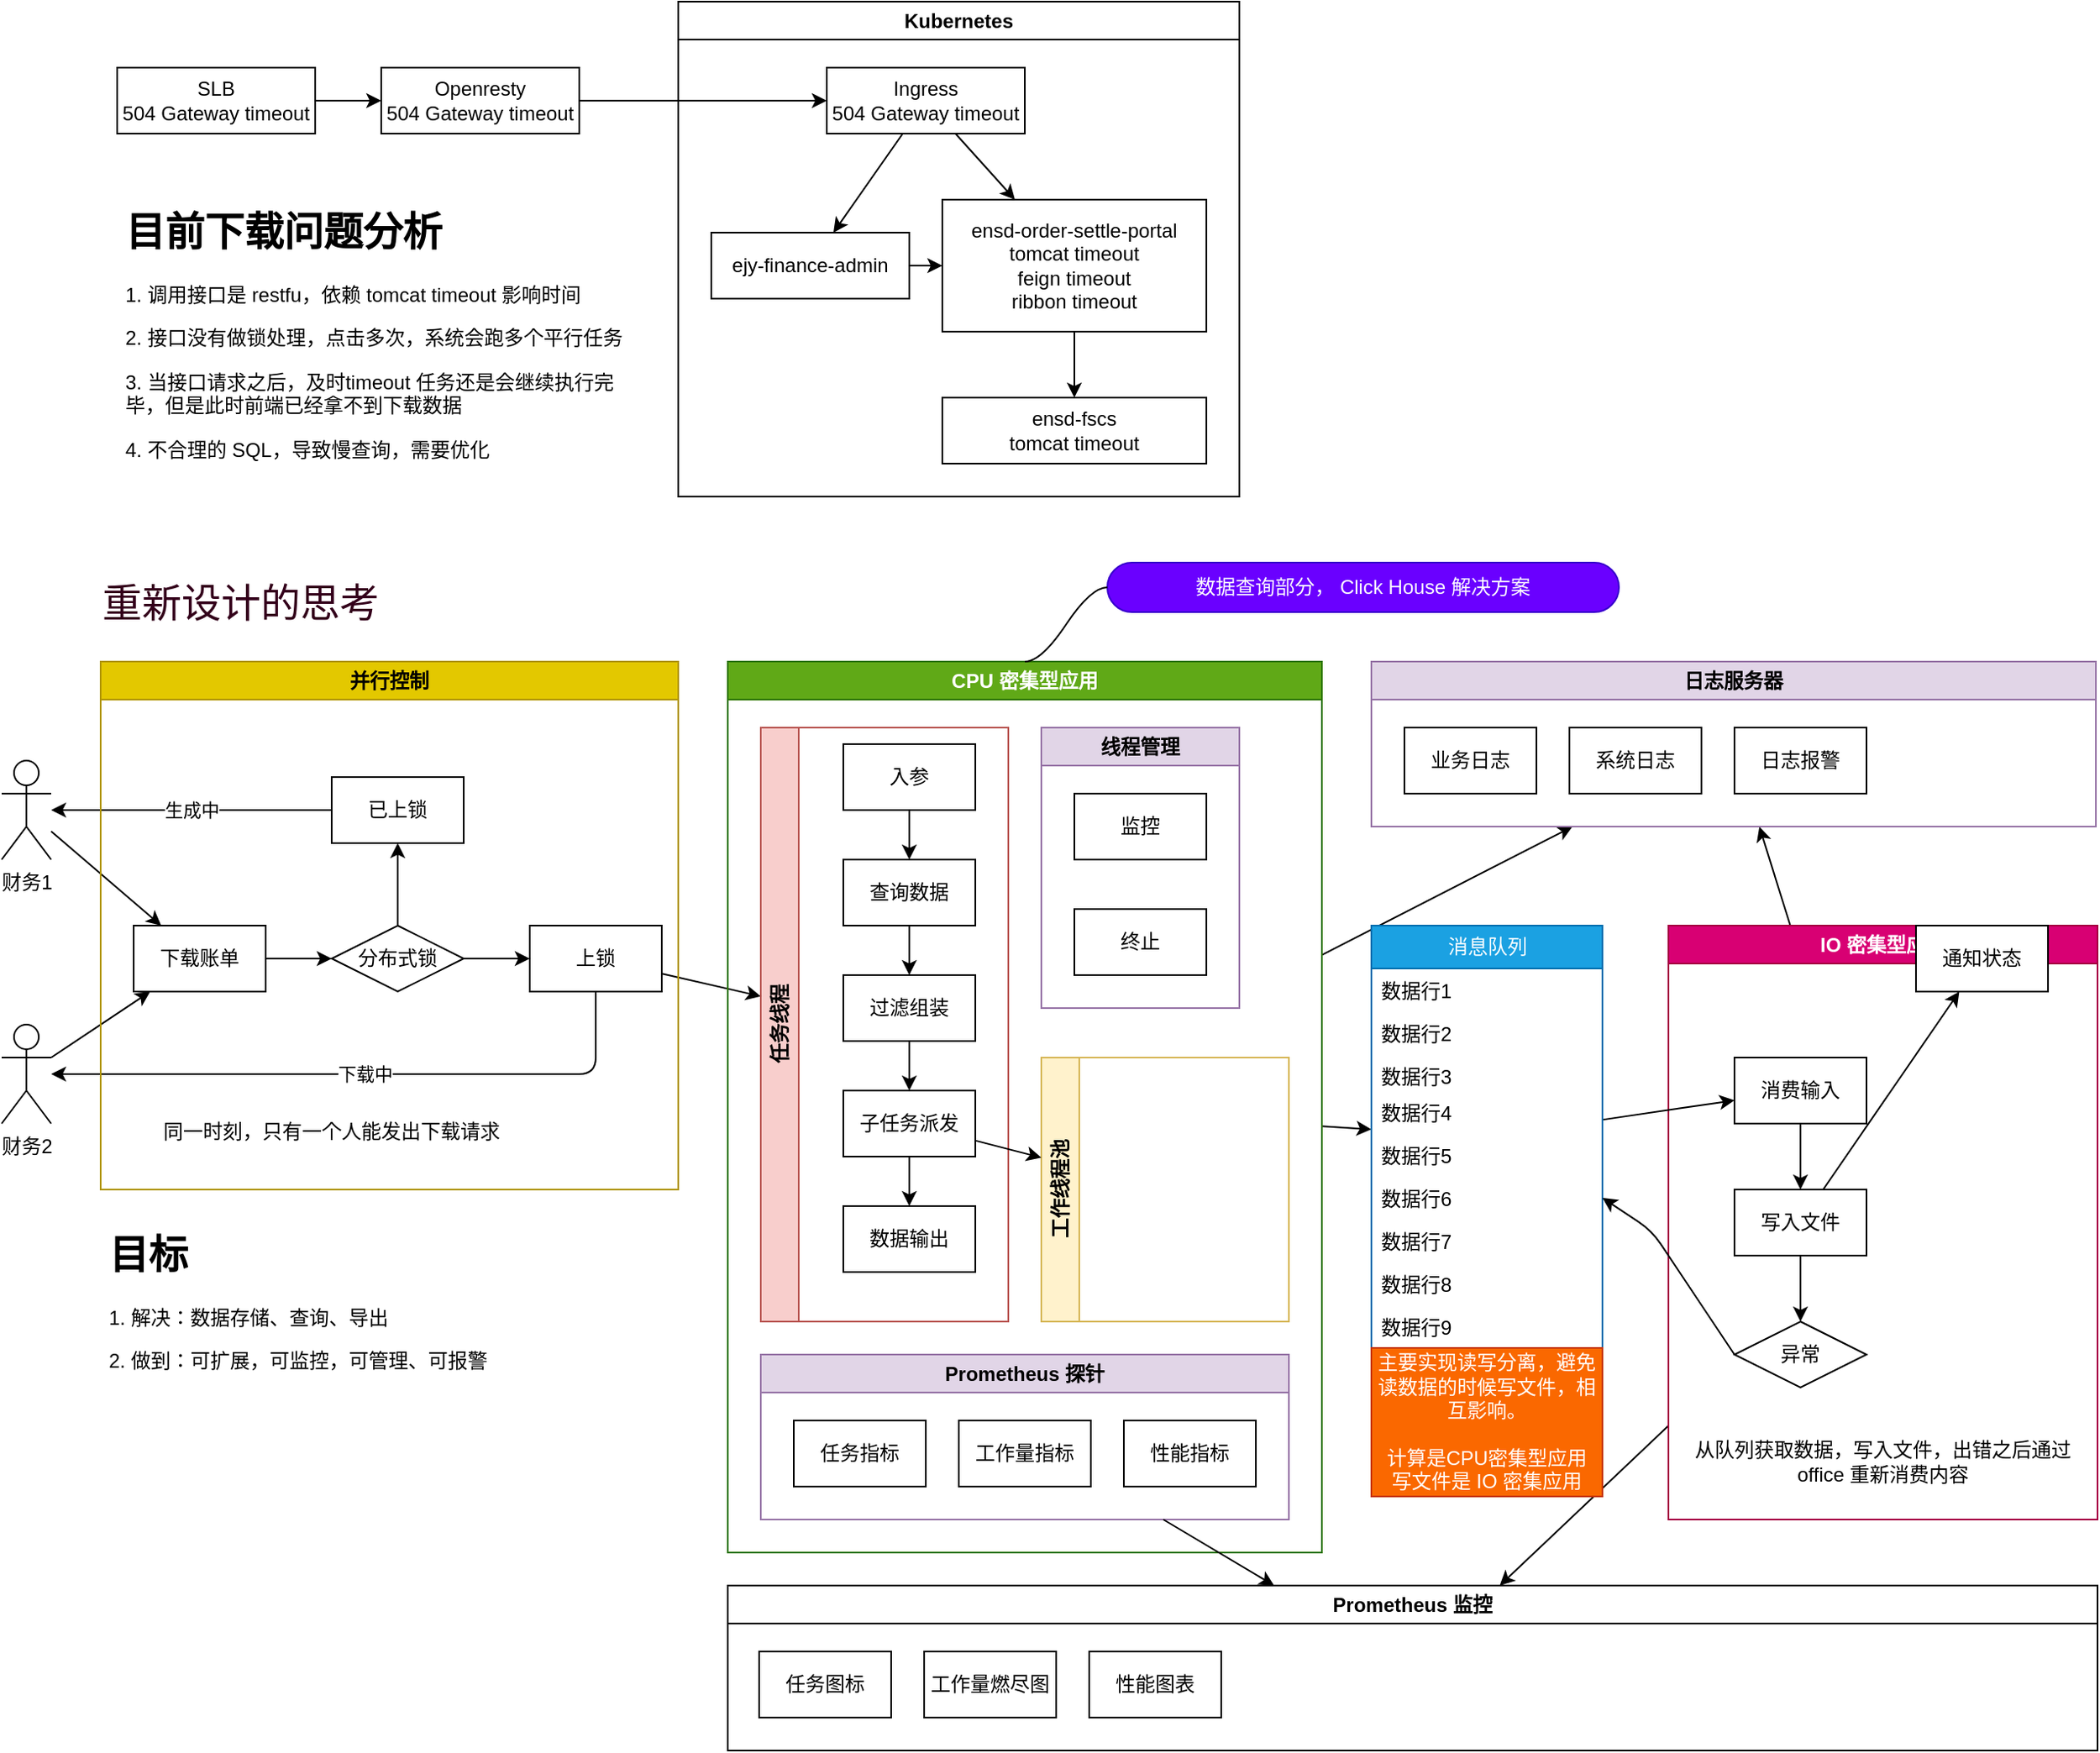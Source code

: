 <mxfile>
    <diagram id="1fG80GXAm4OQzgW508-l" name="第 1 页">
        <mxGraphModel dx="1738" dy="1120" grid="1" gridSize="10" guides="1" tooltips="1" connect="1" arrows="1" fold="1" page="1" pageScale="1" pageWidth="827" pageHeight="1169" math="0" shadow="0">
            <root>
                <mxCell id="0"/>
                <mxCell id="1" parent="0"/>
                <mxCell id="20" style="edgeStyle=none;html=1;" parent="1" source="2" target="19" edge="1">
                    <mxGeometry relative="1" as="geometry"/>
                </mxCell>
                <mxCell id="2" value="财务1" style="shape=umlActor;verticalLabelPosition=bottom;verticalAlign=top;html=1;outlineConnect=0;" parent="1" vertex="1">
                    <mxGeometry x="50" y="540" width="30" height="60" as="geometry"/>
                </mxCell>
                <mxCell id="21" style="edgeStyle=none;html=1;" parent="1" source="3" target="19" edge="1">
                    <mxGeometry relative="1" as="geometry"/>
                </mxCell>
                <mxCell id="3" value="财务2" style="shape=umlActor;verticalLabelPosition=bottom;verticalAlign=top;html=1;outlineConnect=0;" parent="1" vertex="1">
                    <mxGeometry x="50" y="700" width="30" height="60" as="geometry"/>
                </mxCell>
                <mxCell id="6" value="" style="edgeStyle=none;html=1;" parent="1" source="4" target="5" edge="1">
                    <mxGeometry relative="1" as="geometry"/>
                </mxCell>
                <mxCell id="4" value="SLB &lt;br&gt;504 Gateway timeout" style="rounded=0;whiteSpace=wrap;html=1;" parent="1" vertex="1">
                    <mxGeometry x="120" y="120" width="120" height="40" as="geometry"/>
                </mxCell>
                <mxCell id="8" style="edgeStyle=none;html=1;" parent="1" source="5" target="7" edge="1">
                    <mxGeometry relative="1" as="geometry"/>
                </mxCell>
                <mxCell id="5" value="Openresty&lt;br&gt;504 Gateway timeout" style="rounded=0;whiteSpace=wrap;html=1;" parent="1" vertex="1">
                    <mxGeometry x="280" y="120" width="120" height="40" as="geometry"/>
                </mxCell>
                <mxCell id="9" value="Kubernetes" style="swimlane;whiteSpace=wrap;html=1;" parent="1" vertex="1">
                    <mxGeometry x="460" y="80" width="340" height="300" as="geometry"/>
                </mxCell>
                <mxCell id="11" value="" style="edgeStyle=none;html=1;" parent="9" source="7" target="10" edge="1">
                    <mxGeometry relative="1" as="geometry"/>
                </mxCell>
                <mxCell id="15" style="edgeStyle=none;html=1;" parent="9" source="7" target="12" edge="1">
                    <mxGeometry relative="1" as="geometry"/>
                </mxCell>
                <mxCell id="7" value="Ingress&lt;br&gt;504 Gateway timeout" style="rounded=0;whiteSpace=wrap;html=1;" parent="9" vertex="1">
                    <mxGeometry x="90" y="40" width="120" height="40" as="geometry"/>
                </mxCell>
                <mxCell id="13" style="edgeStyle=none;html=1;" parent="9" source="10" target="12" edge="1">
                    <mxGeometry relative="1" as="geometry"/>
                </mxCell>
                <mxCell id="10" value="ejy-finance-admin" style="rounded=0;whiteSpace=wrap;html=1;" parent="9" vertex="1">
                    <mxGeometry x="20" y="140" width="120" height="40" as="geometry"/>
                </mxCell>
                <mxCell id="17" style="edgeStyle=none;html=1;" parent="9" source="12" target="16" edge="1">
                    <mxGeometry relative="1" as="geometry"/>
                </mxCell>
                <mxCell id="12" value="ensd-order-settle-portal&lt;br&gt;tomcat timeout&lt;br&gt;feign timeout&lt;br&gt;ribbon timeout" style="rounded=0;whiteSpace=wrap;html=1;" parent="9" vertex="1">
                    <mxGeometry x="160" y="120" width="160" height="80" as="geometry"/>
                </mxCell>
                <mxCell id="16" value="ensd-fscs&lt;br&gt;tomcat timeout" style="rounded=0;whiteSpace=wrap;html=1;" parent="9" vertex="1">
                    <mxGeometry x="160" y="240" width="160" height="40" as="geometry"/>
                </mxCell>
                <mxCell id="18" value="&lt;h1&gt;目前下载问题分析&lt;/h1&gt;&lt;p&gt;1. 调用接口是 restfu，依赖 tomcat timeout 影响时间&lt;/p&gt;&lt;p&gt;2. 接口没有做锁处理，点击多次，系统会跑多个平行任务&lt;/p&gt;&lt;p&gt;3. 当接口请求之后，及时timeout 任务还是会继续执行完毕，但是此时前端已经拿不到下载数据&lt;/p&gt;&lt;p&gt;4. 不合理的 SQL，导致慢查询，需要优化&lt;/p&gt;" style="text;html=1;strokeColor=none;fillColor=none;spacing=5;spacingTop=-20;whiteSpace=wrap;overflow=hidden;rounded=0;" parent="1" vertex="1">
                    <mxGeometry x="120" y="200" width="310" height="200" as="geometry"/>
                </mxCell>
                <mxCell id="23" value="" style="edgeStyle=none;html=1;" parent="1" source="19" target="22" edge="1">
                    <mxGeometry relative="1" as="geometry"/>
                </mxCell>
                <mxCell id="19" value="下载账单" style="rounded=0;whiteSpace=wrap;html=1;" parent="1" vertex="1">
                    <mxGeometry x="130" y="640" width="80" height="40" as="geometry"/>
                </mxCell>
                <mxCell id="25" style="edgeStyle=none;html=1;" parent="1" source="22" target="24" edge="1">
                    <mxGeometry relative="1" as="geometry"/>
                </mxCell>
                <mxCell id="28" style="edgeStyle=none;html=1;entryX=0;entryY=0.5;entryDx=0;entryDy=0;" parent="1" source="22" target="27" edge="1">
                    <mxGeometry relative="1" as="geometry"/>
                </mxCell>
                <mxCell id="22" value="分布式锁" style="rhombus;whiteSpace=wrap;html=1;rounded=0;" parent="1" vertex="1">
                    <mxGeometry x="250" y="640" width="80" height="40" as="geometry"/>
                </mxCell>
                <mxCell id="26" value="生成中" style="edgeStyle=none;html=1;" parent="1" source="24" target="2" edge="1">
                    <mxGeometry relative="1" as="geometry"/>
                </mxCell>
                <mxCell id="24" value="已上锁" style="whiteSpace=wrap;html=1;rounded=0;" parent="1" vertex="1">
                    <mxGeometry x="250" y="550" width="80" height="40" as="geometry"/>
                </mxCell>
                <mxCell id="29" value="下载中" style="edgeStyle=none;html=1;" parent="1" source="27" target="3" edge="1">
                    <mxGeometry relative="1" as="geometry">
                        <Array as="points">
                            <mxPoint x="410" y="730"/>
                        </Array>
                    </mxGeometry>
                </mxCell>
                <mxCell id="32" style="edgeStyle=none;html=1;" parent="1" source="27" target="69" edge="1">
                    <mxGeometry relative="1" as="geometry"/>
                </mxCell>
                <mxCell id="27" value="上锁" style="whiteSpace=wrap;html=1;rounded=0;" parent="1" vertex="1">
                    <mxGeometry x="370" y="640" width="80" height="40" as="geometry"/>
                </mxCell>
                <mxCell id="77" style="edgeStyle=none;html=1;" parent="1" source="30" target="47" edge="1">
                    <mxGeometry relative="1" as="geometry"/>
                </mxCell>
                <mxCell id="103" style="edgeStyle=none;html=1;" parent="1" source="30" target="99" edge="1">
                    <mxGeometry relative="1" as="geometry"/>
                </mxCell>
                <mxCell id="30" value="CPU 密集型应用" style="swimlane;whiteSpace=wrap;html=1;fillColor=#60a917;fontColor=#ffffff;strokeColor=#2D7600;" parent="1" vertex="1">
                    <mxGeometry x="490" y="480" width="360" height="540" as="geometry"/>
                </mxCell>
                <mxCell id="69" value="任务线程" style="swimlane;horizontal=0;whiteSpace=wrap;html=1;fillColor=#f8cecc;strokeColor=#b85450;" parent="30" vertex="1">
                    <mxGeometry x="20" y="40" width="150" height="360" as="geometry"/>
                </mxCell>
                <mxCell id="31" value="入参" style="whiteSpace=wrap;html=1;rounded=0;" parent="69" vertex="1">
                    <mxGeometry x="50" y="10" width="80" height="40" as="geometry"/>
                </mxCell>
                <mxCell id="33" value="查询数据" style="whiteSpace=wrap;html=1;rounded=0;" parent="69" vertex="1">
                    <mxGeometry x="50" y="80" width="80" height="40" as="geometry"/>
                </mxCell>
                <mxCell id="34" value="" style="edgeStyle=none;html=1;" parent="69" source="31" target="33" edge="1">
                    <mxGeometry relative="1" as="geometry"/>
                </mxCell>
                <mxCell id="35" value="过滤组装" style="whiteSpace=wrap;html=1;rounded=0;" parent="69" vertex="1">
                    <mxGeometry x="50" y="150" width="80" height="40" as="geometry"/>
                </mxCell>
                <mxCell id="36" value="" style="edgeStyle=none;html=1;" parent="69" source="33" target="35" edge="1">
                    <mxGeometry relative="1" as="geometry"/>
                </mxCell>
                <mxCell id="73" style="edgeStyle=none;html=1;entryX=0.5;entryY=0;entryDx=0;entryDy=0;" parent="69" source="37" target="72" edge="1">
                    <mxGeometry relative="1" as="geometry"/>
                </mxCell>
                <mxCell id="37" value="子任务派发" style="whiteSpace=wrap;html=1;rounded=0;" parent="69" vertex="1">
                    <mxGeometry x="50" y="220" width="80" height="40" as="geometry"/>
                </mxCell>
                <mxCell id="38" value="" style="edgeStyle=none;html=1;" parent="69" source="35" target="37" edge="1">
                    <mxGeometry relative="1" as="geometry"/>
                </mxCell>
                <mxCell id="72" value="数据输出" style="whiteSpace=wrap;html=1;rounded=0;" parent="69" vertex="1">
                    <mxGeometry x="50" y="290" width="80" height="40" as="geometry"/>
                </mxCell>
                <mxCell id="71" value="工作线程池" style="swimlane;horizontal=0;whiteSpace=wrap;html=1;fillColor=#fff2cc;strokeColor=#d6b656;" parent="30" vertex="1">
                    <mxGeometry x="190" y="240" width="150" height="160" as="geometry"/>
                </mxCell>
                <mxCell id="51" style="edgeStyle=none;html=1;" parent="30" source="37" target="71" edge="1">
                    <mxGeometry relative="1" as="geometry"/>
                </mxCell>
                <mxCell id="74" value="线程管理" style="swimlane;whiteSpace=wrap;html=1;fillColor=#e1d5e7;strokeColor=#9673a6;" parent="30" vertex="1">
                    <mxGeometry x="190" y="40" width="120" height="170" as="geometry"/>
                </mxCell>
                <mxCell id="75" value="监控" style="whiteSpace=wrap;html=1;rounded=0;" parent="74" vertex="1">
                    <mxGeometry x="20" y="40" width="80" height="40" as="geometry"/>
                </mxCell>
                <mxCell id="76" value="终止" style="whiteSpace=wrap;html=1;rounded=0;" parent="74" vertex="1">
                    <mxGeometry x="20" y="110" width="80" height="40" as="geometry"/>
                </mxCell>
                <mxCell id="79" value="Prometheus 探针" style="swimlane;whiteSpace=wrap;html=1;fillColor=#e1d5e7;strokeColor=#9673a6;" parent="30" vertex="1">
                    <mxGeometry x="20" y="420" width="320" height="100" as="geometry"/>
                </mxCell>
                <mxCell id="90" value="任务指标" style="whiteSpace=wrap;html=1;rounded=0;" parent="79" vertex="1">
                    <mxGeometry x="20" y="40" width="80" height="40" as="geometry"/>
                </mxCell>
                <mxCell id="91" value="工作量指标" style="whiteSpace=wrap;html=1;rounded=0;" parent="79" vertex="1">
                    <mxGeometry x="120" y="40" width="80" height="40" as="geometry"/>
                </mxCell>
                <mxCell id="92" value="性能指标" style="whiteSpace=wrap;html=1;rounded=0;" parent="79" vertex="1">
                    <mxGeometry x="220" y="40" width="80" height="40" as="geometry"/>
                </mxCell>
                <mxCell id="94" style="edgeStyle=none;html=1;" parent="1" source="39" target="78" edge="1">
                    <mxGeometry relative="1" as="geometry"/>
                </mxCell>
                <mxCell id="104" style="edgeStyle=none;html=1;" parent="1" source="39" target="99" edge="1">
                    <mxGeometry relative="1" as="geometry"/>
                </mxCell>
                <mxCell id="39" value="IO 密集型应用" style="swimlane;whiteSpace=wrap;html=1;fillColor=#d80073;fontColor=#ffffff;strokeColor=#A50040;" parent="1" vertex="1">
                    <mxGeometry x="1060" y="640" width="260" height="360" as="geometry"/>
                </mxCell>
                <mxCell id="40" value="" style="edgeStyle=none;html=1;" parent="39" source="41" target="43" edge="1">
                    <mxGeometry relative="1" as="geometry"/>
                </mxCell>
                <mxCell id="41" value="消费输入" style="whiteSpace=wrap;html=1;rounded=0;" parent="39" vertex="1">
                    <mxGeometry x="40" y="80" width="80" height="40" as="geometry"/>
                </mxCell>
                <mxCell id="60" style="edgeStyle=none;html=1;" parent="39" source="43" target="59" edge="1">
                    <mxGeometry relative="1" as="geometry"/>
                </mxCell>
                <mxCell id="43" value="写入文件" style="whiteSpace=wrap;html=1;rounded=0;" parent="39" vertex="1">
                    <mxGeometry x="40" y="160" width="80" height="40" as="geometry"/>
                </mxCell>
                <mxCell id="59" value="异常" style="rhombus;whiteSpace=wrap;html=1;rounded=0;" parent="39" vertex="1">
                    <mxGeometry x="40" y="240" width="80" height="40" as="geometry"/>
                </mxCell>
                <mxCell id="66" value="从队列获取数据，写入文件，出错之后通过office&amp;nbsp;&lt;span style=&quot;border-color: var(--border-color);&quot;&gt;重新消费内容&lt;/span&gt;" style="text;html=1;strokeColor=none;fillColor=none;align=center;verticalAlign=middle;whiteSpace=wrap;rounded=0;" parent="39" vertex="1">
                    <mxGeometry y="310" width="260" height="30" as="geometry"/>
                </mxCell>
                <mxCell id="58" style="edgeStyle=none;html=1;" parent="1" source="47" target="41" edge="1">
                    <mxGeometry relative="1" as="geometry"/>
                </mxCell>
                <mxCell id="47" value="消息队列" style="swimlane;fontStyle=0;childLayout=stackLayout;horizontal=1;startSize=26;fillColor=#1ba1e2;horizontalStack=0;resizeParent=1;resizeParentMax=0;resizeLast=0;collapsible=1;marginBottom=0;html=1;fontColor=#ffffff;strokeColor=#006EAF;" parent="1" vertex="1">
                    <mxGeometry x="880" y="640" width="140" height="256" as="geometry"/>
                </mxCell>
                <mxCell id="48" value="数据行1" style="text;strokeColor=none;fillColor=none;align=left;verticalAlign=top;spacingLeft=4;spacingRight=4;overflow=hidden;rotatable=0;points=[[0,0.5],[1,0.5]];portConstraint=eastwest;whiteSpace=wrap;html=1;" parent="47" vertex="1">
                    <mxGeometry y="26" width="140" height="26" as="geometry"/>
                </mxCell>
                <mxCell id="49" value="数据行2" style="text;strokeColor=none;fillColor=none;align=left;verticalAlign=top;spacingLeft=4;spacingRight=4;overflow=hidden;rotatable=0;points=[[0,0.5],[1,0.5]];portConstraint=eastwest;whiteSpace=wrap;html=1;" parent="47" vertex="1">
                    <mxGeometry y="52" width="140" height="26" as="geometry"/>
                </mxCell>
                <mxCell id="52" value="数据行3" style="text;strokeColor=none;fillColor=none;align=left;verticalAlign=top;spacingLeft=4;spacingRight=4;overflow=hidden;rotatable=0;points=[[0,0.5],[1,0.5]];portConstraint=eastwest;whiteSpace=wrap;html=1;" parent="47" vertex="1">
                    <mxGeometry y="78" width="140" height="22" as="geometry"/>
                </mxCell>
                <mxCell id="55" value="数据行4" style="text;strokeColor=none;fillColor=none;align=left;verticalAlign=top;spacingLeft=4;spacingRight=4;overflow=hidden;rotatable=0;points=[[0,0.5],[1,0.5]];portConstraint=eastwest;whiteSpace=wrap;html=1;" parent="47" vertex="1">
                    <mxGeometry y="100" width="140" height="26" as="geometry"/>
                </mxCell>
                <mxCell id="56" value="数据行5" style="text;strokeColor=none;fillColor=none;align=left;verticalAlign=top;spacingLeft=4;spacingRight=4;overflow=hidden;rotatable=0;points=[[0,0.5],[1,0.5]];portConstraint=eastwest;whiteSpace=wrap;html=1;" parent="47" vertex="1">
                    <mxGeometry y="126" width="140" height="26" as="geometry"/>
                </mxCell>
                <mxCell id="57" value="数据行6" style="text;strokeColor=none;fillColor=none;align=left;verticalAlign=top;spacingLeft=4;spacingRight=4;overflow=hidden;rotatable=0;points=[[0,0.5],[1,0.5]];portConstraint=eastwest;whiteSpace=wrap;html=1;" parent="47" vertex="1">
                    <mxGeometry y="152" width="140" height="26" as="geometry"/>
                </mxCell>
                <mxCell id="54" value="数据行7" style="text;strokeColor=none;fillColor=none;align=left;verticalAlign=top;spacingLeft=4;spacingRight=4;overflow=hidden;rotatable=0;points=[[0,0.5],[1,0.5]];portConstraint=eastwest;whiteSpace=wrap;html=1;" parent="47" vertex="1">
                    <mxGeometry y="178" width="140" height="26" as="geometry"/>
                </mxCell>
                <mxCell id="53" value="数据行8" style="text;strokeColor=none;fillColor=none;align=left;verticalAlign=top;spacingLeft=4;spacingRight=4;overflow=hidden;rotatable=0;points=[[0,0.5],[1,0.5]];portConstraint=eastwest;whiteSpace=wrap;html=1;" parent="47" vertex="1">
                    <mxGeometry y="204" width="140" height="26" as="geometry"/>
                </mxCell>
                <mxCell id="50" value="数据行9" style="text;strokeColor=none;fillColor=none;align=left;verticalAlign=top;spacingLeft=4;spacingRight=4;overflow=hidden;rotatable=0;points=[[0,0.5],[1,0.5]];portConstraint=eastwest;whiteSpace=wrap;html=1;" parent="47" vertex="1">
                    <mxGeometry y="230" width="140" height="26" as="geometry"/>
                </mxCell>
                <mxCell id="45" value="通知状态" style="whiteSpace=wrap;html=1;rounded=0;" parent="1" vertex="1">
                    <mxGeometry x="1210" y="640" width="80" height="40" as="geometry"/>
                </mxCell>
                <mxCell id="42" value="" style="edgeStyle=none;html=1;" parent="1" source="43" target="45" edge="1">
                    <mxGeometry relative="1" as="geometry"/>
                </mxCell>
                <mxCell id="62" style="edgeStyle=none;html=1;exitX=0;exitY=0.5;exitDx=0;exitDy=0;entryX=1;entryY=0.5;entryDx=0;entryDy=0;" parent="1" source="59" target="57" edge="1">
                    <mxGeometry relative="1" as="geometry">
                        <mxPoint x="1110" y="770" as="sourcePoint"/>
                        <mxPoint x="1030" y="709" as="targetPoint"/>
                        <Array as="points">
                            <mxPoint x="1050" y="825"/>
                        </Array>
                    </mxGeometry>
                </mxCell>
                <mxCell id="63" value="同一时刻，只有一个人能发出下载请求" style="text;html=1;strokeColor=none;fillColor=none;align=center;verticalAlign=middle;whiteSpace=wrap;rounded=0;" parent="1" vertex="1">
                    <mxGeometry x="130" y="750" width="240" height="30" as="geometry"/>
                </mxCell>
                <mxCell id="64" value="主要实现读写分离，避免读数据的时候写文件，相互影响。&lt;br&gt;&lt;br&gt;计算是CPU密集型应用&lt;br&gt;写文件是 IO 密集应用" style="text;html=1;strokeColor=#C73500;fillColor=#fa6800;align=center;verticalAlign=middle;whiteSpace=wrap;rounded=0;fontColor=#FFFFFF;" parent="1" vertex="1">
                    <mxGeometry x="880" y="896" width="140" height="90" as="geometry"/>
                </mxCell>
                <mxCell id="67" value="并行控制" style="swimlane;whiteSpace=wrap;html=1;fillColor=#e3c800;fontColor=#000000;strokeColor=#B09500;" parent="1" vertex="1">
                    <mxGeometry x="110" y="480" width="350" height="320" as="geometry"/>
                </mxCell>
                <mxCell id="68" value="重新设计的思考" style="text;html=1;strokeColor=none;fillColor=none;align=center;verticalAlign=middle;whiteSpace=wrap;rounded=0;fontColor=#33001A;fontSize=24;" parent="1" vertex="1">
                    <mxGeometry x="110" y="430" width="170" height="30" as="geometry"/>
                </mxCell>
                <mxCell id="78" value="Prometheus 监控" style="swimlane;whiteSpace=wrap;html=1;" parent="1" vertex="1">
                    <mxGeometry x="490" y="1040" width="830" height="100" as="geometry"/>
                </mxCell>
                <mxCell id="95" value="任务图标" style="whiteSpace=wrap;html=1;rounded=0;" parent="78" vertex="1">
                    <mxGeometry x="19" y="40" width="80" height="40" as="geometry"/>
                </mxCell>
                <mxCell id="96" value="工作量燃尽图" style="whiteSpace=wrap;html=1;rounded=0;" parent="78" vertex="1">
                    <mxGeometry x="119" y="40" width="80" height="40" as="geometry"/>
                </mxCell>
                <mxCell id="97" value="性能图表" style="whiteSpace=wrap;html=1;rounded=0;" parent="78" vertex="1">
                    <mxGeometry x="219" y="40" width="80" height="40" as="geometry"/>
                </mxCell>
                <mxCell id="93" style="edgeStyle=none;html=1;" parent="1" source="79" target="78" edge="1">
                    <mxGeometry relative="1" as="geometry"/>
                </mxCell>
                <mxCell id="98" value="&lt;h1&gt;目标&lt;/h1&gt;&lt;p&gt;1. 解决：数据存储、查询、导出&lt;/p&gt;&lt;p&gt;2. 做到：可扩展，可监控，可管理、可报警&lt;/p&gt;" style="text;html=1;strokeColor=none;fillColor=none;spacing=5;spacingTop=-20;whiteSpace=wrap;overflow=hidden;rounded=0;" parent="1" vertex="1">
                    <mxGeometry x="110" y="820" width="310" height="200" as="geometry"/>
                </mxCell>
                <mxCell id="99" value="日志服务器" style="swimlane;whiteSpace=wrap;html=1;fillColor=#e1d5e7;strokeColor=#9673a6;" parent="1" vertex="1">
                    <mxGeometry x="880" y="480" width="439" height="100" as="geometry"/>
                </mxCell>
                <mxCell id="100" value="业务日志" style="whiteSpace=wrap;html=1;rounded=0;" parent="99" vertex="1">
                    <mxGeometry x="20" y="40" width="80" height="40" as="geometry"/>
                </mxCell>
                <mxCell id="101" value="系统日志" style="whiteSpace=wrap;html=1;rounded=0;" parent="99" vertex="1">
                    <mxGeometry x="120" y="40" width="80" height="40" as="geometry"/>
                </mxCell>
                <mxCell id="102" value="日志报警" style="whiteSpace=wrap;html=1;rounded=0;" parent="99" vertex="1">
                    <mxGeometry x="220" y="40" width="80" height="40" as="geometry"/>
                </mxCell>
                <mxCell id="T09JT9PpZ7n_LqqD3VKd-104" value="数据查询部分， Click House 解决方案" style="whiteSpace=wrap;html=1;rounded=1;arcSize=50;align=center;verticalAlign=middle;strokeWidth=1;autosize=1;spacing=4;treeFolding=1;treeMoving=1;newEdgeStyle={&quot;edgeStyle&quot;:&quot;entityRelationEdgeStyle&quot;,&quot;startArrow&quot;:&quot;none&quot;,&quot;endArrow&quot;:&quot;none&quot;,&quot;segment&quot;:10,&quot;curved&quot;:1,&quot;sourcePerimeterSpacing&quot;:0,&quot;targetPerimeterSpacing&quot;:0};fillColor=#6a00ff;fontColor=#ffffff;strokeColor=#3700CC;" vertex="1" parent="1">
                    <mxGeometry x="720" y="420" width="310" height="30" as="geometry"/>
                </mxCell>
                <mxCell id="T09JT9PpZ7n_LqqD3VKd-105" value="" style="edgeStyle=entityRelationEdgeStyle;startArrow=none;endArrow=none;segment=10;curved=1;sourcePerimeterSpacing=0;targetPerimeterSpacing=0;" edge="1" target="T09JT9PpZ7n_LqqD3VKd-104" parent="1">
                    <mxGeometry relative="1" as="geometry">
                        <mxPoint x="670" y="480" as="sourcePoint"/>
                    </mxGeometry>
                </mxCell>
            </root>
        </mxGraphModel>
    </diagram>
    <diagram id="GtNObGVcomKh9EBJjRo6" name="第 2 页">
        <mxGraphModel dx="1978" dy="2289" grid="1" gridSize="10" guides="1" tooltips="1" connect="1" arrows="1" fold="1" page="1" pageScale="1" pageWidth="827" pageHeight="1169" math="0" shadow="0">
            <root>
                <mxCell id="0"/>
                <mxCell id="1" parent="0"/>
                <mxCell id="UndD3tQkZQp7Mx2B9GJU-74" style="edgeStyle=none;html=1;" edge="1" parent="1" source="UndD3tQkZQp7Mx2B9GJU-34" target="UndD3tQkZQp7Mx2B9GJU-46">
                    <mxGeometry relative="1" as="geometry"/>
                </mxCell>
                <mxCell id="UndD3tQkZQp7Mx2B9GJU-75" style="edgeStyle=none;html=1;" edge="1" parent="1" source="UndD3tQkZQp7Mx2B9GJU-34" target="UndD3tQkZQp7Mx2B9GJU-66">
                    <mxGeometry relative="1" as="geometry"/>
                </mxCell>
                <mxCell id="UndD3tQkZQp7Mx2B9GJU-76" style="edgeStyle=none;html=1;" edge="1" parent="1" source="UndD3tQkZQp7Mx2B9GJU-34" target="UndD3tQkZQp7Mx2B9GJU-70">
                    <mxGeometry relative="1" as="geometry"/>
                </mxCell>
                <mxCell id="UndD3tQkZQp7Mx2B9GJU-77" style="edgeStyle=none;html=1;" edge="1" parent="1" source="UndD3tQkZQp7Mx2B9GJU-34" target="UndD3tQkZQp7Mx2B9GJU-42">
                    <mxGeometry relative="1" as="geometry"/>
                </mxCell>
                <mxCell id="UndD3tQkZQp7Mx2B9GJU-78" style="edgeStyle=none;html=1;" edge="1" parent="1" source="UndD3tQkZQp7Mx2B9GJU-34" target="UndD3tQkZQp7Mx2B9GJU-38">
                    <mxGeometry relative="1" as="geometry"/>
                </mxCell>
                <mxCell id="UndD3tQkZQp7Mx2B9GJU-34" value="订单" style="swimlane;fontStyle=0;childLayout=stackLayout;horizontal=1;startSize=30;horizontalStack=0;resizeParent=1;resizeParentMax=0;resizeLast=0;collapsible=1;marginBottom=0;whiteSpace=wrap;html=1;" vertex="1" parent="1">
                    <mxGeometry x="40" y="400" width="140" height="120" as="geometry"/>
                </mxCell>
                <mxCell id="UndD3tQkZQp7Mx2B9GJU-35" value="Item 1" style="text;strokeColor=none;fillColor=none;align=left;verticalAlign=middle;spacingLeft=4;spacingRight=4;overflow=hidden;points=[[0,0.5],[1,0.5]];portConstraint=eastwest;rotatable=0;whiteSpace=wrap;html=1;" vertex="1" parent="UndD3tQkZQp7Mx2B9GJU-34">
                    <mxGeometry y="30" width="140" height="30" as="geometry"/>
                </mxCell>
                <mxCell id="UndD3tQkZQp7Mx2B9GJU-36" value="Item 2" style="text;strokeColor=none;fillColor=none;align=left;verticalAlign=middle;spacingLeft=4;spacingRight=4;overflow=hidden;points=[[0,0.5],[1,0.5]];portConstraint=eastwest;rotatable=0;whiteSpace=wrap;html=1;" vertex="1" parent="UndD3tQkZQp7Mx2B9GJU-34">
                    <mxGeometry y="60" width="140" height="30" as="geometry"/>
                </mxCell>
                <mxCell id="UndD3tQkZQp7Mx2B9GJU-37" value="Item 3" style="text;strokeColor=none;fillColor=none;align=left;verticalAlign=middle;spacingLeft=4;spacingRight=4;overflow=hidden;points=[[0,0.5],[1,0.5]];portConstraint=eastwest;rotatable=0;whiteSpace=wrap;html=1;" vertex="1" parent="UndD3tQkZQp7Mx2B9GJU-34">
                    <mxGeometry y="90" width="140" height="30" as="geometry"/>
                </mxCell>
                <mxCell id="UndD3tQkZQp7Mx2B9GJU-79" style="edgeStyle=none;html=1;" edge="1" parent="1" source="UndD3tQkZQp7Mx2B9GJU-38" target="UndD3tQkZQp7Mx2B9GJU-54">
                    <mxGeometry relative="1" as="geometry"/>
                </mxCell>
                <mxCell id="UndD3tQkZQp7Mx2B9GJU-80" style="edgeStyle=none;html=1;" edge="1" parent="1" source="UndD3tQkZQp7Mx2B9GJU-38" target="UndD3tQkZQp7Mx2B9GJU-58">
                    <mxGeometry relative="1" as="geometry"/>
                </mxCell>
                <mxCell id="UndD3tQkZQp7Mx2B9GJU-81" style="edgeStyle=none;html=1;" edge="1" parent="1" source="UndD3tQkZQp7Mx2B9GJU-38" target="UndD3tQkZQp7Mx2B9GJU-62">
                    <mxGeometry relative="1" as="geometry"/>
                </mxCell>
                <mxCell id="UndD3tQkZQp7Mx2B9GJU-38" value="油站" style="swimlane;fontStyle=0;childLayout=stackLayout;horizontal=1;startSize=30;horizontalStack=0;resizeParent=1;resizeParentMax=0;resizeLast=0;collapsible=1;marginBottom=0;whiteSpace=wrap;html=1;" vertex="1" parent="1">
                    <mxGeometry x="240" y="240" width="140" height="120" as="geometry"/>
                </mxCell>
                <mxCell id="UndD3tQkZQp7Mx2B9GJU-39" value="Item 1" style="text;strokeColor=none;fillColor=none;align=left;verticalAlign=middle;spacingLeft=4;spacingRight=4;overflow=hidden;points=[[0,0.5],[1,0.5]];portConstraint=eastwest;rotatable=0;whiteSpace=wrap;html=1;" vertex="1" parent="UndD3tQkZQp7Mx2B9GJU-38">
                    <mxGeometry y="30" width="140" height="30" as="geometry"/>
                </mxCell>
                <mxCell id="UndD3tQkZQp7Mx2B9GJU-40" value="Item 2" style="text;strokeColor=none;fillColor=none;align=left;verticalAlign=middle;spacingLeft=4;spacingRight=4;overflow=hidden;points=[[0,0.5],[1,0.5]];portConstraint=eastwest;rotatable=0;whiteSpace=wrap;html=1;" vertex="1" parent="UndD3tQkZQp7Mx2B9GJU-38">
                    <mxGeometry y="60" width="140" height="30" as="geometry"/>
                </mxCell>
                <mxCell id="UndD3tQkZQp7Mx2B9GJU-41" value="Item 3" style="text;strokeColor=none;fillColor=none;align=left;verticalAlign=middle;spacingLeft=4;spacingRight=4;overflow=hidden;points=[[0,0.5],[1,0.5]];portConstraint=eastwest;rotatable=0;whiteSpace=wrap;html=1;" vertex="1" parent="UndD3tQkZQp7Mx2B9GJU-38">
                    <mxGeometry y="90" width="140" height="30" as="geometry"/>
                </mxCell>
                <mxCell id="UndD3tQkZQp7Mx2B9GJU-94" style="edgeStyle=none;html=1;" edge="1" parent="1" source="UndD3tQkZQp7Mx2B9GJU-42" target="UndD3tQkZQp7Mx2B9GJU-82">
                    <mxGeometry relative="1" as="geometry"/>
                </mxCell>
                <mxCell id="UndD3tQkZQp7Mx2B9GJU-95" style="edgeStyle=none;html=1;" edge="1" parent="1" source="UndD3tQkZQp7Mx2B9GJU-42" target="UndD3tQkZQp7Mx2B9GJU-86">
                    <mxGeometry relative="1" as="geometry"/>
                </mxCell>
                <mxCell id="UndD3tQkZQp7Mx2B9GJU-96" style="edgeStyle=none;html=1;" edge="1" parent="1" source="UndD3tQkZQp7Mx2B9GJU-42" target="UndD3tQkZQp7Mx2B9GJU-90">
                    <mxGeometry relative="1" as="geometry"/>
                </mxCell>
                <mxCell id="UndD3tQkZQp7Mx2B9GJU-42" value="渠道" style="swimlane;fontStyle=0;childLayout=stackLayout;horizontal=1;startSize=30;horizontalStack=0;resizeParent=1;resizeParentMax=0;resizeLast=0;collapsible=1;marginBottom=0;whiteSpace=wrap;html=1;" vertex="1" parent="1">
                    <mxGeometry x="240" y="400" width="140" height="120" as="geometry"/>
                </mxCell>
                <mxCell id="UndD3tQkZQp7Mx2B9GJU-43" value="Item 1" style="text;strokeColor=none;fillColor=none;align=left;verticalAlign=middle;spacingLeft=4;spacingRight=4;overflow=hidden;points=[[0,0.5],[1,0.5]];portConstraint=eastwest;rotatable=0;whiteSpace=wrap;html=1;" vertex="1" parent="UndD3tQkZQp7Mx2B9GJU-42">
                    <mxGeometry y="30" width="140" height="30" as="geometry"/>
                </mxCell>
                <mxCell id="UndD3tQkZQp7Mx2B9GJU-44" value="Item 2" style="text;strokeColor=none;fillColor=none;align=left;verticalAlign=middle;spacingLeft=4;spacingRight=4;overflow=hidden;points=[[0,0.5],[1,0.5]];portConstraint=eastwest;rotatable=0;whiteSpace=wrap;html=1;" vertex="1" parent="UndD3tQkZQp7Mx2B9GJU-42">
                    <mxGeometry y="60" width="140" height="30" as="geometry"/>
                </mxCell>
                <mxCell id="UndD3tQkZQp7Mx2B9GJU-45" value="Item 3" style="text;strokeColor=none;fillColor=none;align=left;verticalAlign=middle;spacingLeft=4;spacingRight=4;overflow=hidden;points=[[0,0.5],[1,0.5]];portConstraint=eastwest;rotatable=0;whiteSpace=wrap;html=1;" vertex="1" parent="UndD3tQkZQp7Mx2B9GJU-42">
                    <mxGeometry y="90" width="140" height="30" as="geometry"/>
                </mxCell>
                <mxCell id="UndD3tQkZQp7Mx2B9GJU-46" value="订单支付信息" style="swimlane;fontStyle=0;childLayout=stackLayout;horizontal=1;startSize=30;horizontalStack=0;resizeParent=1;resizeParentMax=0;resizeLast=0;collapsible=1;marginBottom=0;whiteSpace=wrap;html=1;" vertex="1" parent="1">
                    <mxGeometry x="240" y="600" width="140" height="120" as="geometry"/>
                </mxCell>
                <mxCell id="UndD3tQkZQp7Mx2B9GJU-47" value="Item 1" style="text;strokeColor=none;fillColor=none;align=left;verticalAlign=middle;spacingLeft=4;spacingRight=4;overflow=hidden;points=[[0,0.5],[1,0.5]];portConstraint=eastwest;rotatable=0;whiteSpace=wrap;html=1;" vertex="1" parent="UndD3tQkZQp7Mx2B9GJU-46">
                    <mxGeometry y="30" width="140" height="30" as="geometry"/>
                </mxCell>
                <mxCell id="UndD3tQkZQp7Mx2B9GJU-48" value="Item 2" style="text;strokeColor=none;fillColor=none;align=left;verticalAlign=middle;spacingLeft=4;spacingRight=4;overflow=hidden;points=[[0,0.5],[1,0.5]];portConstraint=eastwest;rotatable=0;whiteSpace=wrap;html=1;" vertex="1" parent="UndD3tQkZQp7Mx2B9GJU-46">
                    <mxGeometry y="60" width="140" height="30" as="geometry"/>
                </mxCell>
                <mxCell id="UndD3tQkZQp7Mx2B9GJU-49" value="Item 3" style="text;strokeColor=none;fillColor=none;align=left;verticalAlign=middle;spacingLeft=4;spacingRight=4;overflow=hidden;points=[[0,0.5],[1,0.5]];portConstraint=eastwest;rotatable=0;whiteSpace=wrap;html=1;" vertex="1" parent="UndD3tQkZQp7Mx2B9GJU-46">
                    <mxGeometry y="90" width="140" height="30" as="geometry"/>
                </mxCell>
                <mxCell id="UndD3tQkZQp7Mx2B9GJU-53" value="" style="edgeStyle=none;html=1;" edge="1" parent="1" source="UndD3tQkZQp7Mx2B9GJU-51" target="UndD3tQkZQp7Mx2B9GJU-52">
                    <mxGeometry relative="1" as="geometry"/>
                </mxCell>
                <mxCell id="UndD3tQkZQp7Mx2B9GJU-51" value="ensd-order-settle-portal" style="rounded=0;whiteSpace=wrap;html=1;" vertex="1" parent="1">
                    <mxGeometry x="80" y="-270" width="160" height="40" as="geometry"/>
                </mxCell>
                <mxCell id="UndD3tQkZQp7Mx2B9GJU-52" value="ensd-fscs" style="rounded=0;whiteSpace=wrap;html=1;" vertex="1" parent="1">
                    <mxGeometry x="320" y="-270" width="120" height="40" as="geometry"/>
                </mxCell>
                <mxCell id="UndD3tQkZQp7Mx2B9GJU-54" value="订单油站结算" style="swimlane;fontStyle=0;childLayout=stackLayout;horizontal=1;startSize=30;horizontalStack=0;resizeParent=1;resizeParentMax=0;resizeLast=0;collapsible=1;marginBottom=0;whiteSpace=wrap;html=1;" vertex="1" parent="1">
                    <mxGeometry x="440" y="-70" width="140" height="120" as="geometry"/>
                </mxCell>
                <mxCell id="UndD3tQkZQp7Mx2B9GJU-55" value="Item 1" style="text;strokeColor=none;fillColor=none;align=left;verticalAlign=middle;spacingLeft=4;spacingRight=4;overflow=hidden;points=[[0,0.5],[1,0.5]];portConstraint=eastwest;rotatable=0;whiteSpace=wrap;html=1;" vertex="1" parent="UndD3tQkZQp7Mx2B9GJU-54">
                    <mxGeometry y="30" width="140" height="30" as="geometry"/>
                </mxCell>
                <mxCell id="UndD3tQkZQp7Mx2B9GJU-56" value="Item 2" style="text;strokeColor=none;fillColor=none;align=left;verticalAlign=middle;spacingLeft=4;spacingRight=4;overflow=hidden;points=[[0,0.5],[1,0.5]];portConstraint=eastwest;rotatable=0;whiteSpace=wrap;html=1;" vertex="1" parent="UndD3tQkZQp7Mx2B9GJU-54">
                    <mxGeometry y="60" width="140" height="30" as="geometry"/>
                </mxCell>
                <mxCell id="UndD3tQkZQp7Mx2B9GJU-57" value="Item 3" style="text;strokeColor=none;fillColor=none;align=left;verticalAlign=middle;spacingLeft=4;spacingRight=4;overflow=hidden;points=[[0,0.5],[1,0.5]];portConstraint=eastwest;rotatable=0;whiteSpace=wrap;html=1;" vertex="1" parent="UndD3tQkZQp7Mx2B9GJU-54">
                    <mxGeometry y="90" width="140" height="30" as="geometry"/>
                </mxCell>
                <mxCell id="UndD3tQkZQp7Mx2B9GJU-58" value="预付款油站" style="swimlane;fontStyle=0;childLayout=stackLayout;horizontal=1;startSize=30;horizontalStack=0;resizeParent=1;resizeParentMax=0;resizeLast=0;collapsible=1;marginBottom=0;whiteSpace=wrap;html=1;" vertex="1" parent="1">
                    <mxGeometry x="440" y="90" width="140" height="120" as="geometry"/>
                </mxCell>
                <mxCell id="UndD3tQkZQp7Mx2B9GJU-59" value="Item 1" style="text;strokeColor=none;fillColor=none;align=left;verticalAlign=middle;spacingLeft=4;spacingRight=4;overflow=hidden;points=[[0,0.5],[1,0.5]];portConstraint=eastwest;rotatable=0;whiteSpace=wrap;html=1;" vertex="1" parent="UndD3tQkZQp7Mx2B9GJU-58">
                    <mxGeometry y="30" width="140" height="30" as="geometry"/>
                </mxCell>
                <mxCell id="UndD3tQkZQp7Mx2B9GJU-60" value="Item 2" style="text;strokeColor=none;fillColor=none;align=left;verticalAlign=middle;spacingLeft=4;spacingRight=4;overflow=hidden;points=[[0,0.5],[1,0.5]];portConstraint=eastwest;rotatable=0;whiteSpace=wrap;html=1;" vertex="1" parent="UndD3tQkZQp7Mx2B9GJU-58">
                    <mxGeometry y="60" width="140" height="30" as="geometry"/>
                </mxCell>
                <mxCell id="UndD3tQkZQp7Mx2B9GJU-61" value="Item 3" style="text;strokeColor=none;fillColor=none;align=left;verticalAlign=middle;spacingLeft=4;spacingRight=4;overflow=hidden;points=[[0,0.5],[1,0.5]];portConstraint=eastwest;rotatable=0;whiteSpace=wrap;html=1;" vertex="1" parent="UndD3tQkZQp7Mx2B9GJU-58">
                    <mxGeometry y="90" width="140" height="30" as="geometry"/>
                </mxCell>
                <mxCell id="UndD3tQkZQp7Mx2B9GJU-62" value="油站交接班" style="swimlane;fontStyle=0;childLayout=stackLayout;horizontal=1;startSize=30;horizontalStack=0;resizeParent=1;resizeParentMax=0;resizeLast=0;collapsible=1;marginBottom=0;whiteSpace=wrap;html=1;" vertex="1" parent="1">
                    <mxGeometry x="440" y="235" width="140" height="120" as="geometry"/>
                </mxCell>
                <mxCell id="UndD3tQkZQp7Mx2B9GJU-63" value="Item 1" style="text;strokeColor=none;fillColor=none;align=left;verticalAlign=middle;spacingLeft=4;spacingRight=4;overflow=hidden;points=[[0,0.5],[1,0.5]];portConstraint=eastwest;rotatable=0;whiteSpace=wrap;html=1;" vertex="1" parent="UndD3tQkZQp7Mx2B9GJU-62">
                    <mxGeometry y="30" width="140" height="30" as="geometry"/>
                </mxCell>
                <mxCell id="UndD3tQkZQp7Mx2B9GJU-64" value="Item 2" style="text;strokeColor=none;fillColor=none;align=left;verticalAlign=middle;spacingLeft=4;spacingRight=4;overflow=hidden;points=[[0,0.5],[1,0.5]];portConstraint=eastwest;rotatable=0;whiteSpace=wrap;html=1;" vertex="1" parent="UndD3tQkZQp7Mx2B9GJU-62">
                    <mxGeometry y="60" width="140" height="30" as="geometry"/>
                </mxCell>
                <mxCell id="UndD3tQkZQp7Mx2B9GJU-65" value="Item 3" style="text;strokeColor=none;fillColor=none;align=left;verticalAlign=middle;spacingLeft=4;spacingRight=4;overflow=hidden;points=[[0,0.5],[1,0.5]];portConstraint=eastwest;rotatable=0;whiteSpace=wrap;html=1;" vertex="1" parent="UndD3tQkZQp7Mx2B9GJU-62">
                    <mxGeometry y="90" width="140" height="30" as="geometry"/>
                </mxCell>
                <mxCell id="UndD3tQkZQp7Mx2B9GJU-66" value="订单渠道结算信息" style="swimlane;fontStyle=0;childLayout=stackLayout;horizontal=1;startSize=30;horizontalStack=0;resizeParent=1;resizeParentMax=0;resizeLast=0;collapsible=1;marginBottom=0;whiteSpace=wrap;html=1;" vertex="1" parent="1">
                    <mxGeometry x="240" y="750" width="140" height="120" as="geometry"/>
                </mxCell>
                <mxCell id="UndD3tQkZQp7Mx2B9GJU-67" value="Item 1" style="text;strokeColor=none;fillColor=none;align=left;verticalAlign=middle;spacingLeft=4;spacingRight=4;overflow=hidden;points=[[0,0.5],[1,0.5]];portConstraint=eastwest;rotatable=0;whiteSpace=wrap;html=1;" vertex="1" parent="UndD3tQkZQp7Mx2B9GJU-66">
                    <mxGeometry y="30" width="140" height="30" as="geometry"/>
                </mxCell>
                <mxCell id="UndD3tQkZQp7Mx2B9GJU-68" value="Item 2" style="text;strokeColor=none;fillColor=none;align=left;verticalAlign=middle;spacingLeft=4;spacingRight=4;overflow=hidden;points=[[0,0.5],[1,0.5]];portConstraint=eastwest;rotatable=0;whiteSpace=wrap;html=1;" vertex="1" parent="UndD3tQkZQp7Mx2B9GJU-66">
                    <mxGeometry y="60" width="140" height="30" as="geometry"/>
                </mxCell>
                <mxCell id="UndD3tQkZQp7Mx2B9GJU-69" value="Item 3" style="text;strokeColor=none;fillColor=none;align=left;verticalAlign=middle;spacingLeft=4;spacingRight=4;overflow=hidden;points=[[0,0.5],[1,0.5]];portConstraint=eastwest;rotatable=0;whiteSpace=wrap;html=1;" vertex="1" parent="UndD3tQkZQp7Mx2B9GJU-66">
                    <mxGeometry y="90" width="140" height="30" as="geometry"/>
                </mxCell>
                <mxCell id="UndD3tQkZQp7Mx2B9GJU-70" value="订单基础信息" style="swimlane;fontStyle=0;childLayout=stackLayout;horizontal=1;startSize=30;horizontalStack=0;resizeParent=1;resizeParentMax=0;resizeLast=0;collapsible=1;marginBottom=0;whiteSpace=wrap;html=1;" vertex="1" parent="1">
                    <mxGeometry x="240" y="900" width="140" height="120" as="geometry"/>
                </mxCell>
                <mxCell id="UndD3tQkZQp7Mx2B9GJU-71" value="Item 1" style="text;strokeColor=none;fillColor=none;align=left;verticalAlign=middle;spacingLeft=4;spacingRight=4;overflow=hidden;points=[[0,0.5],[1,0.5]];portConstraint=eastwest;rotatable=0;whiteSpace=wrap;html=1;" vertex="1" parent="UndD3tQkZQp7Mx2B9GJU-70">
                    <mxGeometry y="30" width="140" height="30" as="geometry"/>
                </mxCell>
                <mxCell id="UndD3tQkZQp7Mx2B9GJU-72" value="Item 2" style="text;strokeColor=none;fillColor=none;align=left;verticalAlign=middle;spacingLeft=4;spacingRight=4;overflow=hidden;points=[[0,0.5],[1,0.5]];portConstraint=eastwest;rotatable=0;whiteSpace=wrap;html=1;" vertex="1" parent="UndD3tQkZQp7Mx2B9GJU-70">
                    <mxGeometry y="60" width="140" height="30" as="geometry"/>
                </mxCell>
                <mxCell id="UndD3tQkZQp7Mx2B9GJU-73" value="Item 3" style="text;strokeColor=none;fillColor=none;align=left;verticalAlign=middle;spacingLeft=4;spacingRight=4;overflow=hidden;points=[[0,0.5],[1,0.5]];portConstraint=eastwest;rotatable=0;whiteSpace=wrap;html=1;" vertex="1" parent="UndD3tQkZQp7Mx2B9GJU-70">
                    <mxGeometry y="90" width="140" height="30" as="geometry"/>
                </mxCell>
                <mxCell id="UndD3tQkZQp7Mx2B9GJU-82" value="平台付款单" style="swimlane;fontStyle=0;childLayout=stackLayout;horizontal=1;startSize=30;horizontalStack=0;resizeParent=1;resizeParentMax=0;resizeLast=0;collapsible=1;marginBottom=0;whiteSpace=wrap;html=1;" vertex="1" parent="1">
                    <mxGeometry x="440" y="400" width="140" height="120" as="geometry"/>
                </mxCell>
                <mxCell id="UndD3tQkZQp7Mx2B9GJU-83" value="Item 1" style="text;strokeColor=none;fillColor=none;align=left;verticalAlign=middle;spacingLeft=4;spacingRight=4;overflow=hidden;points=[[0,0.5],[1,0.5]];portConstraint=eastwest;rotatable=0;whiteSpace=wrap;html=1;" vertex="1" parent="UndD3tQkZQp7Mx2B9GJU-82">
                    <mxGeometry y="30" width="140" height="30" as="geometry"/>
                </mxCell>
                <mxCell id="UndD3tQkZQp7Mx2B9GJU-84" value="Item 2" style="text;strokeColor=none;fillColor=none;align=left;verticalAlign=middle;spacingLeft=4;spacingRight=4;overflow=hidden;points=[[0,0.5],[1,0.5]];portConstraint=eastwest;rotatable=0;whiteSpace=wrap;html=1;" vertex="1" parent="UndD3tQkZQp7Mx2B9GJU-82">
                    <mxGeometry y="60" width="140" height="30" as="geometry"/>
                </mxCell>
                <mxCell id="UndD3tQkZQp7Mx2B9GJU-85" value="Item 3" style="text;strokeColor=none;fillColor=none;align=left;verticalAlign=middle;spacingLeft=4;spacingRight=4;overflow=hidden;points=[[0,0.5],[1,0.5]];portConstraint=eastwest;rotatable=0;whiteSpace=wrap;html=1;" vertex="1" parent="UndD3tQkZQp7Mx2B9GJU-82">
                    <mxGeometry y="90" width="140" height="30" as="geometry"/>
                </mxCell>
                <mxCell id="UndD3tQkZQp7Mx2B9GJU-86" value="平台资金明细表" style="swimlane;fontStyle=0;childLayout=stackLayout;horizontal=1;startSize=30;horizontalStack=0;resizeParent=1;resizeParentMax=0;resizeLast=0;collapsible=1;marginBottom=0;whiteSpace=wrap;html=1;" vertex="1" parent="1">
                    <mxGeometry x="440" y="560" width="140" height="120" as="geometry"/>
                </mxCell>
                <mxCell id="UndD3tQkZQp7Mx2B9GJU-87" value="Item 1" style="text;strokeColor=none;fillColor=none;align=left;verticalAlign=middle;spacingLeft=4;spacingRight=4;overflow=hidden;points=[[0,0.5],[1,0.5]];portConstraint=eastwest;rotatable=0;whiteSpace=wrap;html=1;" vertex="1" parent="UndD3tQkZQp7Mx2B9GJU-86">
                    <mxGeometry y="30" width="140" height="30" as="geometry"/>
                </mxCell>
                <mxCell id="UndD3tQkZQp7Mx2B9GJU-88" value="Item 2" style="text;strokeColor=none;fillColor=none;align=left;verticalAlign=middle;spacingLeft=4;spacingRight=4;overflow=hidden;points=[[0,0.5],[1,0.5]];portConstraint=eastwest;rotatable=0;whiteSpace=wrap;html=1;" vertex="1" parent="UndD3tQkZQp7Mx2B9GJU-86">
                    <mxGeometry y="60" width="140" height="30" as="geometry"/>
                </mxCell>
                <mxCell id="UndD3tQkZQp7Mx2B9GJU-89" value="Item 3" style="text;strokeColor=none;fillColor=none;align=left;verticalAlign=middle;spacingLeft=4;spacingRight=4;overflow=hidden;points=[[0,0.5],[1,0.5]];portConstraint=eastwest;rotatable=0;whiteSpace=wrap;html=1;" vertex="1" parent="UndD3tQkZQp7Mx2B9GJU-86">
                    <mxGeometry y="90" width="140" height="30" as="geometry"/>
                </mxCell>
                <mxCell id="UndD3tQkZQp7Mx2B9GJU-90" value="平台优惠补贴" style="swimlane;fontStyle=0;childLayout=stackLayout;horizontal=1;startSize=30;horizontalStack=0;resizeParent=1;resizeParentMax=0;resizeLast=0;collapsible=1;marginBottom=0;whiteSpace=wrap;html=1;" vertex="1" parent="1">
                    <mxGeometry x="440" y="720" width="140" height="120" as="geometry"/>
                </mxCell>
                <mxCell id="UndD3tQkZQp7Mx2B9GJU-91" value="Item 1" style="text;strokeColor=none;fillColor=none;align=left;verticalAlign=middle;spacingLeft=4;spacingRight=4;overflow=hidden;points=[[0,0.5],[1,0.5]];portConstraint=eastwest;rotatable=0;whiteSpace=wrap;html=1;" vertex="1" parent="UndD3tQkZQp7Mx2B9GJU-90">
                    <mxGeometry y="30" width="140" height="30" as="geometry"/>
                </mxCell>
                <mxCell id="UndD3tQkZQp7Mx2B9GJU-92" value="Item 2" style="text;strokeColor=none;fillColor=none;align=left;verticalAlign=middle;spacingLeft=4;spacingRight=4;overflow=hidden;points=[[0,0.5],[1,0.5]];portConstraint=eastwest;rotatable=0;whiteSpace=wrap;html=1;" vertex="1" parent="UndD3tQkZQp7Mx2B9GJU-90">
                    <mxGeometry y="60" width="140" height="30" as="geometry"/>
                </mxCell>
                <mxCell id="UndD3tQkZQp7Mx2B9GJU-93" value="Item 3" style="text;strokeColor=none;fillColor=none;align=left;verticalAlign=middle;spacingLeft=4;spacingRight=4;overflow=hidden;points=[[0,0.5],[1,0.5]];portConstraint=eastwest;rotatable=0;whiteSpace=wrap;html=1;" vertex="1" parent="UndD3tQkZQp7Mx2B9GJU-90">
                    <mxGeometry y="90" width="140" height="30" as="geometry"/>
                </mxCell>
            </root>
        </mxGraphModel>
    </diagram>
</mxfile>
